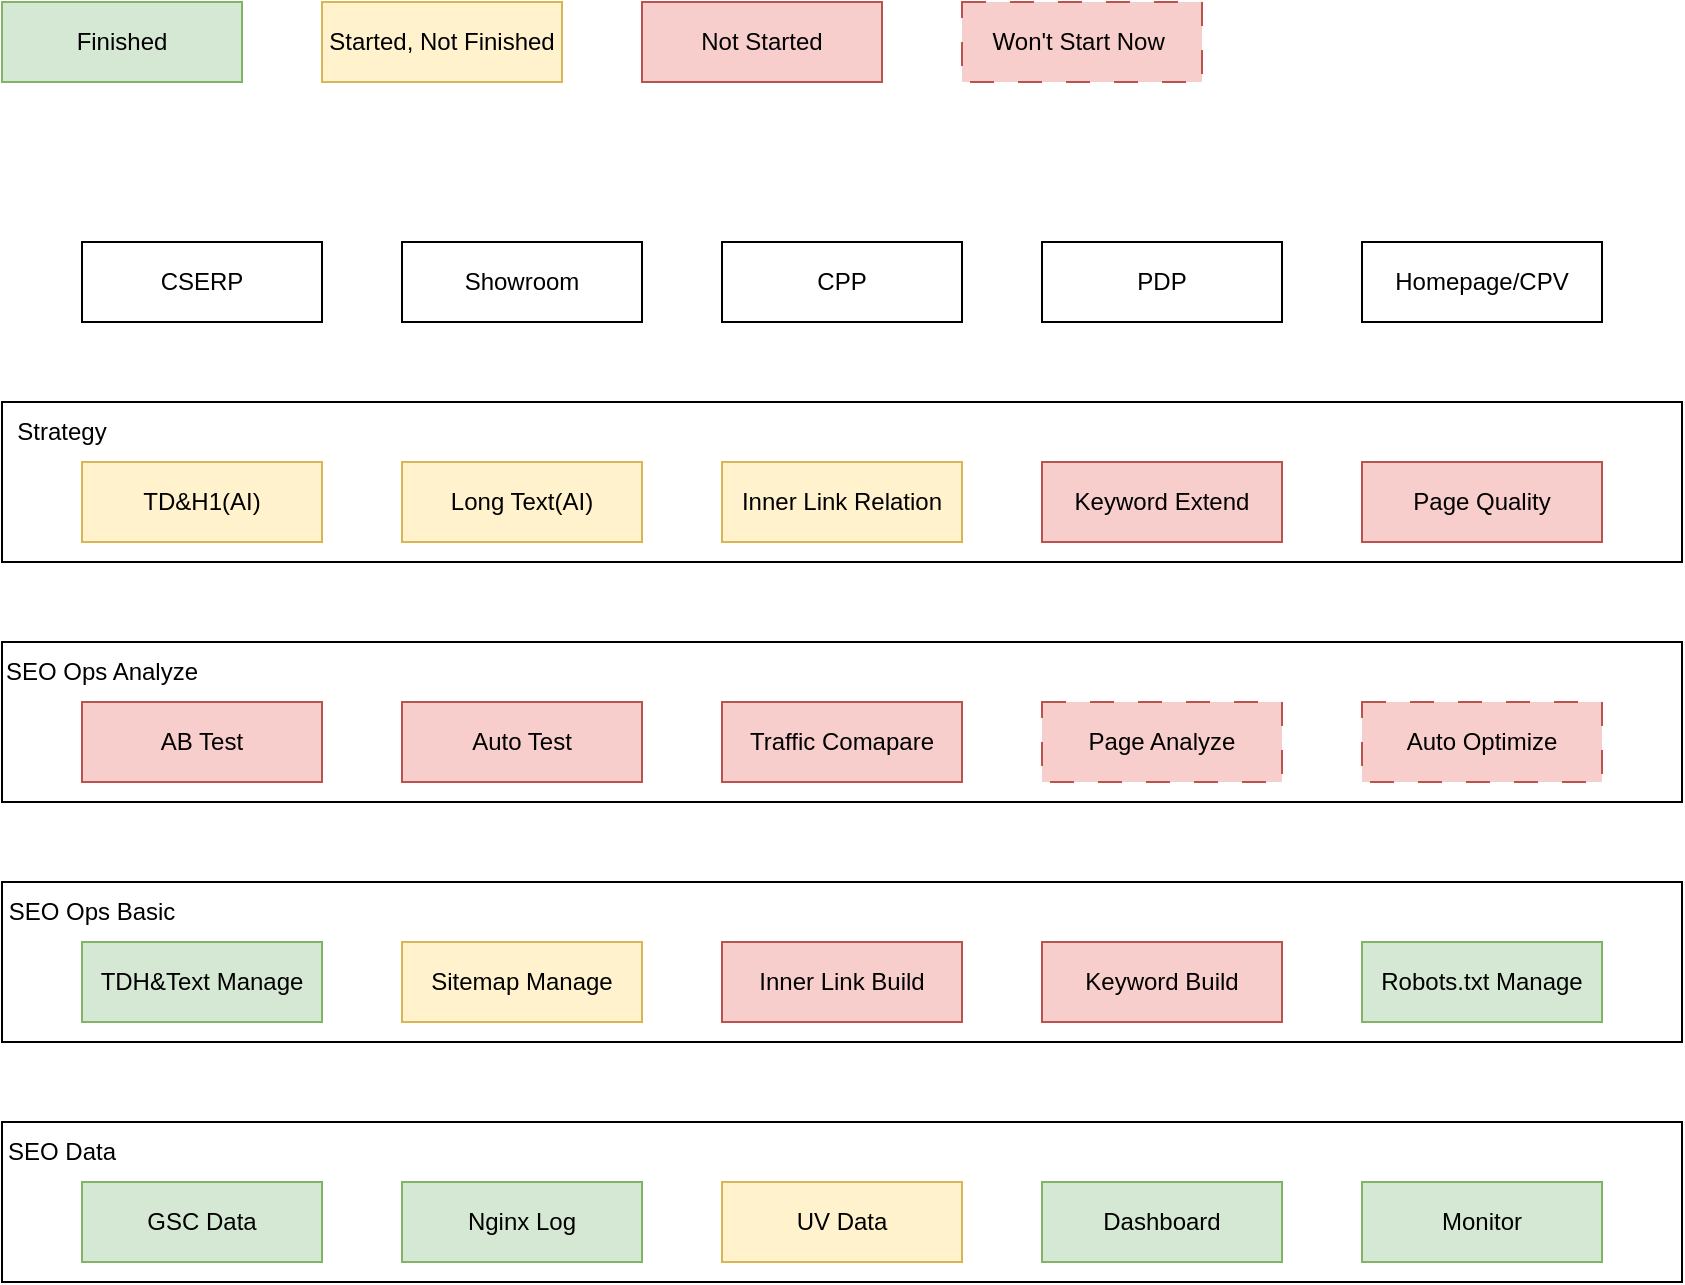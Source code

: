 <mxfile version="28.2.5">
  <diagram name="第 1 页" id="SxdwZpmiBkziujz-fnMS">
    <mxGraphModel dx="1426" dy="1862" grid="1" gridSize="10" guides="1" tooltips="1" connect="1" arrows="1" fold="1" page="1" pageScale="1" pageWidth="827" pageHeight="1169" math="0" shadow="0">
      <root>
        <mxCell id="0" />
        <mxCell id="1" parent="0" />
        <mxCell id="_A9HMpBK-SsbvdlF7IaC-19" value="" style="rounded=0;whiteSpace=wrap;html=1;" vertex="1" parent="1">
          <mxGeometry x="40" y="-120" width="840" height="80" as="geometry" />
        </mxCell>
        <mxCell id="_A9HMpBK-SsbvdlF7IaC-5" value="" style="rounded=0;whiteSpace=wrap;html=1;" vertex="1" parent="1">
          <mxGeometry x="40" width="840" height="80" as="geometry" />
        </mxCell>
        <mxCell id="pnVkMQvRt2Ape3iZtl4g-7" value="" style="rounded=0;whiteSpace=wrap;html=1;" parent="1" vertex="1">
          <mxGeometry x="40" y="120" width="840" height="80" as="geometry" />
        </mxCell>
        <mxCell id="pnVkMQvRt2Ape3iZtl4g-1" value="" style="rounded=0;whiteSpace=wrap;html=1;" parent="1" vertex="1">
          <mxGeometry x="40" y="240" width="840" height="80" as="geometry" />
        </mxCell>
        <mxCell id="pnVkMQvRt2Ape3iZtl4g-2" value="TDH&amp;amp;Text Manage" style="rounded=0;whiteSpace=wrap;html=1;fillColor=#d5e8d4;strokeColor=#82b366;" parent="1" vertex="1">
          <mxGeometry x="80" y="150" width="120" height="40" as="geometry" />
        </mxCell>
        <mxCell id="pnVkMQvRt2Ape3iZtl4g-3" value="Sitemap Manage" style="rounded=0;whiteSpace=wrap;html=1;fillColor=#fff2cc;strokeColor=#d6b656;" parent="1" vertex="1">
          <mxGeometry x="240" y="150" width="120" height="40" as="geometry" />
        </mxCell>
        <mxCell id="pnVkMQvRt2Ape3iZtl4g-4" value="Inner Link Build" style="rounded=0;whiteSpace=wrap;html=1;fillColor=#f8cecc;strokeColor=#b85450;" parent="1" vertex="1">
          <mxGeometry x="400" y="150" width="120" height="40" as="geometry" />
        </mxCell>
        <mxCell id="pnVkMQvRt2Ape3iZtl4g-5" value="Keyword Build" style="rounded=0;whiteSpace=wrap;html=1;fillColor=#f8cecc;strokeColor=#b85450;" parent="1" vertex="1">
          <mxGeometry x="560" y="150" width="120" height="40" as="geometry" />
        </mxCell>
        <mxCell id="pnVkMQvRt2Ape3iZtl4g-6" value="Robots.txt Manage" style="rounded=0;whiteSpace=wrap;html=1;fillColor=#d5e8d4;strokeColor=#82b366;" parent="1" vertex="1">
          <mxGeometry x="720" y="150" width="120" height="40" as="geometry" />
        </mxCell>
        <mxCell id="pnVkMQvRt2Ape3iZtl4g-8" value="SEO Ops Basic" style="text;html=1;align=center;verticalAlign=middle;whiteSpace=wrap;rounded=0;" parent="1" vertex="1">
          <mxGeometry x="40" y="120" width="90" height="30" as="geometry" />
        </mxCell>
        <mxCell id="pnVkMQvRt2Ape3iZtl4g-9" value="GSC Data" style="rounded=0;whiteSpace=wrap;html=1;fillColor=#d5e8d4;strokeColor=#82b366;" parent="1" vertex="1">
          <mxGeometry x="80" y="270" width="120" height="40" as="geometry" />
        </mxCell>
        <mxCell id="pnVkMQvRt2Ape3iZtl4g-10" value="Nginx Log" style="rounded=0;whiteSpace=wrap;html=1;fillColor=#d5e8d4;strokeColor=#82b366;" parent="1" vertex="1">
          <mxGeometry x="240" y="270" width="120" height="40" as="geometry" />
        </mxCell>
        <mxCell id="pnVkMQvRt2Ape3iZtl4g-11" value="UV Data" style="rounded=0;whiteSpace=wrap;html=1;fillColor=#fff2cc;strokeColor=#d6b656;" parent="1" vertex="1">
          <mxGeometry x="400" y="270" width="120" height="40" as="geometry" />
        </mxCell>
        <mxCell id="pnVkMQvRt2Ape3iZtl4g-12" value="Dashboard" style="rounded=0;whiteSpace=wrap;html=1;fillColor=#d5e8d4;strokeColor=#82b366;" parent="1" vertex="1">
          <mxGeometry x="560" y="270" width="120" height="40" as="geometry" />
        </mxCell>
        <mxCell id="pnVkMQvRt2Ape3iZtl4g-13" value="Monitor" style="rounded=0;whiteSpace=wrap;html=1;fillColor=#d5e8d4;strokeColor=#82b366;" parent="1" vertex="1">
          <mxGeometry x="720" y="270" width="120" height="40" as="geometry" />
        </mxCell>
        <mxCell id="pnVkMQvRt2Ape3iZtl4g-14" value="SEO Data" style="text;html=1;align=center;verticalAlign=middle;whiteSpace=wrap;rounded=0;" parent="1" vertex="1">
          <mxGeometry x="40" y="240" width="60" height="30" as="geometry" />
        </mxCell>
        <mxCell id="_A9HMpBK-SsbvdlF7IaC-1" value="AB Test" style="rounded=0;whiteSpace=wrap;html=1;fillColor=#f8cecc;strokeColor=#b85450;" vertex="1" parent="1">
          <mxGeometry x="80" y="30" width="120" height="40" as="geometry" />
        </mxCell>
        <mxCell id="_A9HMpBK-SsbvdlF7IaC-2" value="Page Analyze" style="rounded=0;whiteSpace=wrap;html=1;fillColor=#f8cecc;strokeColor=#b85450;dashed=1;dashPattern=12 12;" vertex="1" parent="1">
          <mxGeometry x="560" y="30" width="120" height="40" as="geometry" />
        </mxCell>
        <mxCell id="_A9HMpBK-SsbvdlF7IaC-3" value="Auto Optimize" style="rounded=0;whiteSpace=wrap;html=1;fillColor=#f8cecc;strokeColor=#b85450;dashed=1;dashPattern=12 12;" vertex="1" parent="1">
          <mxGeometry x="720" y="30" width="120" height="40" as="geometry" />
        </mxCell>
        <mxCell id="_A9HMpBK-SsbvdlF7IaC-4" value="Auto Test" style="rounded=0;whiteSpace=wrap;html=1;fillColor=#f8cecc;strokeColor=#b85450;" vertex="1" parent="1">
          <mxGeometry x="240" y="30" width="120" height="40" as="geometry" />
        </mxCell>
        <mxCell id="_A9HMpBK-SsbvdlF7IaC-6" value="SEO Ops Analyze" style="text;html=1;align=center;verticalAlign=middle;whiteSpace=wrap;rounded=0;" vertex="1" parent="1">
          <mxGeometry x="40" width="100" height="30" as="geometry" />
        </mxCell>
        <mxCell id="_A9HMpBK-SsbvdlF7IaC-7" value="Showroom" style="rounded=0;whiteSpace=wrap;html=1;" vertex="1" parent="1">
          <mxGeometry x="240" y="-200" width="120" height="40" as="geometry" />
        </mxCell>
        <mxCell id="_A9HMpBK-SsbvdlF7IaC-8" value="CSERP" style="rounded=0;whiteSpace=wrap;html=1;" vertex="1" parent="1">
          <mxGeometry x="80" y="-200" width="120" height="40" as="geometry" />
        </mxCell>
        <mxCell id="_A9HMpBK-SsbvdlF7IaC-9" value="CPP" style="rounded=0;whiteSpace=wrap;html=1;" vertex="1" parent="1">
          <mxGeometry x="400" y="-200" width="120" height="40" as="geometry" />
        </mxCell>
        <mxCell id="_A9HMpBK-SsbvdlF7IaC-10" value="PDP" style="rounded=0;whiteSpace=wrap;html=1;" vertex="1" parent="1">
          <mxGeometry x="560" y="-200" width="120" height="40" as="geometry" />
        </mxCell>
        <mxCell id="_A9HMpBK-SsbvdlF7IaC-11" value="Homepage/CPV" style="rounded=0;whiteSpace=wrap;html=1;" vertex="1" parent="1">
          <mxGeometry x="720" y="-200" width="120" height="40" as="geometry" />
        </mxCell>
        <mxCell id="_A9HMpBK-SsbvdlF7IaC-13" value="TD&amp;amp;H1(AI)" style="rounded=0;whiteSpace=wrap;html=1;fillColor=#fff2cc;strokeColor=#d6b656;" vertex="1" parent="1">
          <mxGeometry x="80" y="-90" width="120" height="40" as="geometry" />
        </mxCell>
        <mxCell id="_A9HMpBK-SsbvdlF7IaC-14" value="Long Text(AI)" style="rounded=0;whiteSpace=wrap;html=1;fillColor=#fff2cc;strokeColor=#d6b656;" vertex="1" parent="1">
          <mxGeometry x="240" y="-90" width="120" height="40" as="geometry" />
        </mxCell>
        <mxCell id="_A9HMpBK-SsbvdlF7IaC-15" value="Inner Link Relation" style="rounded=0;whiteSpace=wrap;html=1;fillColor=#fff2cc;strokeColor=#d6b656;" vertex="1" parent="1">
          <mxGeometry x="400" y="-90" width="120" height="40" as="geometry" />
        </mxCell>
        <mxCell id="_A9HMpBK-SsbvdlF7IaC-16" value="Keyword Extend" style="rounded=0;whiteSpace=wrap;html=1;fillColor=#f8cecc;strokeColor=#b85450;" vertex="1" parent="1">
          <mxGeometry x="560" y="-90" width="120" height="40" as="geometry" />
        </mxCell>
        <mxCell id="_A9HMpBK-SsbvdlF7IaC-17" value="Traffic Comapare" style="rounded=0;whiteSpace=wrap;html=1;fillColor=#f8cecc;strokeColor=#b85450;" vertex="1" parent="1">
          <mxGeometry x="400" y="30" width="120" height="40" as="geometry" />
        </mxCell>
        <mxCell id="_A9HMpBK-SsbvdlF7IaC-18" value="Page Quality" style="rounded=0;whiteSpace=wrap;html=1;fillColor=#f8cecc;strokeColor=#b85450;" vertex="1" parent="1">
          <mxGeometry x="720" y="-90" width="120" height="40" as="geometry" />
        </mxCell>
        <mxCell id="_A9HMpBK-SsbvdlF7IaC-20" value="Strategy" style="text;html=1;align=center;verticalAlign=middle;whiteSpace=wrap;rounded=0;" vertex="1" parent="1">
          <mxGeometry x="40" y="-120" width="60" height="30" as="geometry" />
        </mxCell>
        <mxCell id="_A9HMpBK-SsbvdlF7IaC-22" value="Started, Not Finished" style="rounded=0;whiteSpace=wrap;html=1;fillColor=#fff2cc;strokeColor=#d6b656;" vertex="1" parent="1">
          <mxGeometry x="200" y="-320" width="120" height="40" as="geometry" />
        </mxCell>
        <mxCell id="_A9HMpBK-SsbvdlF7IaC-23" value="Not Started" style="rounded=0;whiteSpace=wrap;html=1;fillColor=#f8cecc;strokeColor=#b85450;" vertex="1" parent="1">
          <mxGeometry x="360" y="-320" width="120" height="40" as="geometry" />
        </mxCell>
        <mxCell id="_A9HMpBK-SsbvdlF7IaC-24" value="Finished" style="rounded=0;whiteSpace=wrap;html=1;fillColor=#d5e8d4;strokeColor=#82b366;" vertex="1" parent="1">
          <mxGeometry x="40" y="-320" width="120" height="40" as="geometry" />
        </mxCell>
        <mxCell id="_A9HMpBK-SsbvdlF7IaC-25" value="Won&#39;t Start Now&amp;nbsp;" style="rounded=0;whiteSpace=wrap;html=1;fillColor=#f8cecc;strokeColor=#b85450;dashed=1;dashPattern=12 12;" vertex="1" parent="1">
          <mxGeometry x="520" y="-320" width="120" height="40" as="geometry" />
        </mxCell>
      </root>
    </mxGraphModel>
  </diagram>
</mxfile>
